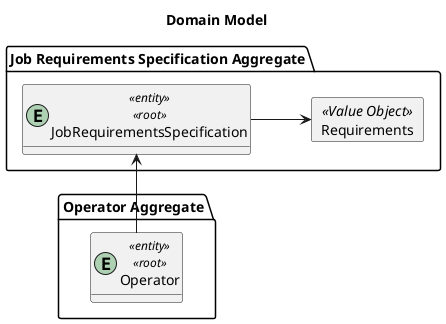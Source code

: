 @startuml
hide methods
left to right direction
'skinparam linetype ortho

Title "Domain Model"


package "Job Requirements Specification Aggregate"{
entity JobRequirementsSpecification <<entity>><<root>>

    card Requirements <<Value Object>>{
    }

    JobRequirementsSpecification --> Requirements

}

package "Operator Aggregate"{
    entity Operator <<entity>><<root>>

}

Operator-> JobRequirementsSpecification


@enduml